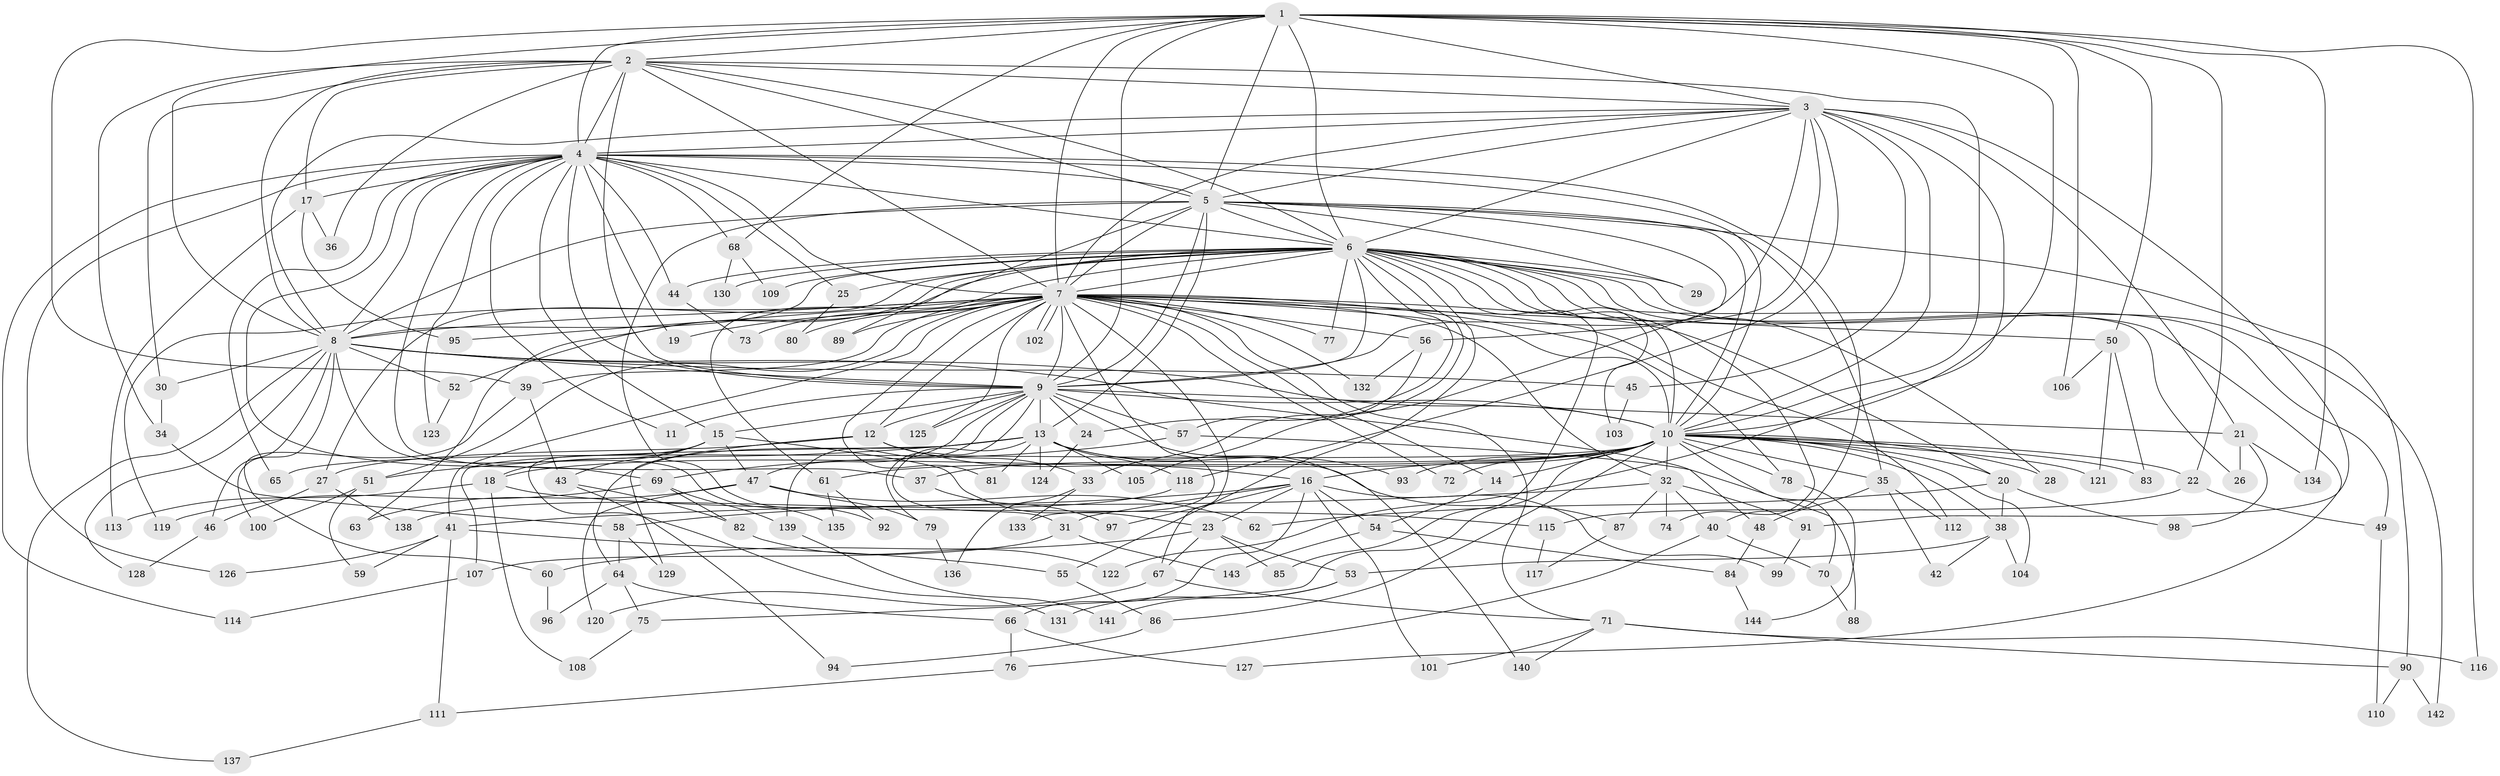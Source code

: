 // Generated by graph-tools (version 1.1) at 2025/14/03/09/25 04:14:06]
// undirected, 144 vertices, 313 edges
graph export_dot {
graph [start="1"]
  node [color=gray90,style=filled];
  1;
  2;
  3;
  4;
  5;
  6;
  7;
  8;
  9;
  10;
  11;
  12;
  13;
  14;
  15;
  16;
  17;
  18;
  19;
  20;
  21;
  22;
  23;
  24;
  25;
  26;
  27;
  28;
  29;
  30;
  31;
  32;
  33;
  34;
  35;
  36;
  37;
  38;
  39;
  40;
  41;
  42;
  43;
  44;
  45;
  46;
  47;
  48;
  49;
  50;
  51;
  52;
  53;
  54;
  55;
  56;
  57;
  58;
  59;
  60;
  61;
  62;
  63;
  64;
  65;
  66;
  67;
  68;
  69;
  70;
  71;
  72;
  73;
  74;
  75;
  76;
  77;
  78;
  79;
  80;
  81;
  82;
  83;
  84;
  85;
  86;
  87;
  88;
  89;
  90;
  91;
  92;
  93;
  94;
  95;
  96;
  97;
  98;
  99;
  100;
  101;
  102;
  103;
  104;
  105;
  106;
  107;
  108;
  109;
  110;
  111;
  112;
  113;
  114;
  115;
  116;
  117;
  118;
  119;
  120;
  121;
  122;
  123;
  124;
  125;
  126;
  127;
  128;
  129;
  130;
  131;
  132;
  133;
  134;
  135;
  136;
  137;
  138;
  139;
  140;
  141;
  142;
  143;
  144;
  1 -- 2;
  1 -- 3;
  1 -- 4;
  1 -- 5;
  1 -- 6;
  1 -- 7;
  1 -- 8;
  1 -- 9;
  1 -- 10;
  1 -- 22;
  1 -- 39;
  1 -- 50;
  1 -- 68;
  1 -- 106;
  1 -- 116;
  1 -- 134;
  2 -- 3;
  2 -- 4;
  2 -- 5;
  2 -- 6;
  2 -- 7;
  2 -- 8;
  2 -- 9;
  2 -- 10;
  2 -- 17;
  2 -- 30;
  2 -- 34;
  2 -- 36;
  3 -- 4;
  3 -- 5;
  3 -- 6;
  3 -- 7;
  3 -- 8;
  3 -- 9;
  3 -- 10;
  3 -- 21;
  3 -- 45;
  3 -- 56;
  3 -- 91;
  3 -- 118;
  3 -- 122;
  4 -- 5;
  4 -- 6;
  4 -- 7;
  4 -- 8;
  4 -- 9;
  4 -- 10;
  4 -- 11;
  4 -- 15;
  4 -- 17;
  4 -- 19;
  4 -- 25;
  4 -- 37;
  4 -- 40;
  4 -- 44;
  4 -- 65;
  4 -- 68;
  4 -- 69;
  4 -- 114;
  4 -- 123;
  4 -- 126;
  5 -- 6;
  5 -- 7;
  5 -- 8;
  5 -- 9;
  5 -- 10;
  5 -- 13;
  5 -- 29;
  5 -- 35;
  5 -- 89;
  5 -- 90;
  5 -- 92;
  5 -- 105;
  6 -- 7;
  6 -- 8;
  6 -- 9;
  6 -- 10;
  6 -- 24;
  6 -- 25;
  6 -- 26;
  6 -- 27;
  6 -- 28;
  6 -- 29;
  6 -- 33;
  6 -- 44;
  6 -- 49;
  6 -- 52;
  6 -- 55;
  6 -- 61;
  6 -- 63;
  6 -- 74;
  6 -- 77;
  6 -- 85;
  6 -- 103;
  6 -- 109;
  6 -- 127;
  6 -- 130;
  6 -- 142;
  7 -- 8;
  7 -- 9;
  7 -- 10;
  7 -- 12;
  7 -- 14;
  7 -- 19;
  7 -- 20;
  7 -- 32;
  7 -- 39;
  7 -- 41;
  7 -- 50;
  7 -- 51;
  7 -- 56;
  7 -- 67;
  7 -- 71;
  7 -- 72;
  7 -- 73;
  7 -- 77;
  7 -- 78;
  7 -- 80;
  7 -- 81;
  7 -- 89;
  7 -- 95;
  7 -- 102;
  7 -- 102;
  7 -- 112;
  7 -- 119;
  7 -- 125;
  7 -- 132;
  7 -- 133;
  8 -- 9;
  8 -- 10;
  8 -- 30;
  8 -- 45;
  8 -- 46;
  8 -- 48;
  8 -- 52;
  8 -- 100;
  8 -- 128;
  8 -- 135;
  8 -- 137;
  9 -- 10;
  9 -- 11;
  9 -- 12;
  9 -- 13;
  9 -- 15;
  9 -- 21;
  9 -- 24;
  9 -- 47;
  9 -- 57;
  9 -- 79;
  9 -- 125;
  9 -- 139;
  9 -- 140;
  10 -- 14;
  10 -- 16;
  10 -- 18;
  10 -- 20;
  10 -- 22;
  10 -- 28;
  10 -- 32;
  10 -- 35;
  10 -- 37;
  10 -- 38;
  10 -- 61;
  10 -- 65;
  10 -- 70;
  10 -- 72;
  10 -- 75;
  10 -- 78;
  10 -- 83;
  10 -- 86;
  10 -- 93;
  10 -- 104;
  10 -- 121;
  12 -- 16;
  12 -- 27;
  12 -- 33;
  12 -- 129;
  13 -- 31;
  13 -- 51;
  13 -- 64;
  13 -- 81;
  13 -- 87;
  13 -- 93;
  13 -- 105;
  13 -- 107;
  13 -- 118;
  13 -- 124;
  14 -- 54;
  15 -- 18;
  15 -- 23;
  15 -- 43;
  15 -- 47;
  15 -- 131;
  16 -- 23;
  16 -- 31;
  16 -- 54;
  16 -- 58;
  16 -- 66;
  16 -- 97;
  16 -- 99;
  16 -- 101;
  17 -- 36;
  17 -- 95;
  17 -- 113;
  18 -- 108;
  18 -- 113;
  18 -- 115;
  20 -- 38;
  20 -- 62;
  20 -- 98;
  21 -- 26;
  21 -- 98;
  21 -- 134;
  22 -- 49;
  22 -- 115;
  23 -- 53;
  23 -- 60;
  23 -- 67;
  23 -- 85;
  24 -- 124;
  25 -- 80;
  27 -- 46;
  27 -- 138;
  30 -- 34;
  31 -- 107;
  31 -- 143;
  32 -- 40;
  32 -- 41;
  32 -- 74;
  32 -- 87;
  32 -- 91;
  33 -- 133;
  33 -- 136;
  34 -- 58;
  35 -- 42;
  35 -- 48;
  35 -- 112;
  37 -- 97;
  38 -- 42;
  38 -- 53;
  38 -- 104;
  39 -- 43;
  39 -- 60;
  40 -- 70;
  40 -- 76;
  41 -- 55;
  41 -- 59;
  41 -- 111;
  41 -- 126;
  43 -- 82;
  43 -- 94;
  44 -- 73;
  45 -- 103;
  46 -- 128;
  47 -- 62;
  47 -- 63;
  47 -- 79;
  47 -- 120;
  48 -- 84;
  49 -- 110;
  50 -- 83;
  50 -- 106;
  50 -- 121;
  51 -- 59;
  51 -- 100;
  52 -- 123;
  53 -- 131;
  53 -- 141;
  54 -- 84;
  54 -- 143;
  55 -- 86;
  56 -- 57;
  56 -- 132;
  57 -- 69;
  57 -- 88;
  58 -- 64;
  58 -- 129;
  60 -- 96;
  61 -- 92;
  61 -- 135;
  64 -- 66;
  64 -- 75;
  64 -- 96;
  66 -- 76;
  66 -- 127;
  67 -- 71;
  67 -- 120;
  68 -- 109;
  68 -- 130;
  69 -- 82;
  69 -- 119;
  69 -- 139;
  70 -- 88;
  71 -- 90;
  71 -- 101;
  71 -- 116;
  71 -- 140;
  75 -- 108;
  76 -- 111;
  78 -- 144;
  79 -- 136;
  82 -- 122;
  84 -- 144;
  86 -- 94;
  87 -- 117;
  90 -- 110;
  90 -- 142;
  91 -- 99;
  107 -- 114;
  111 -- 137;
  115 -- 117;
  118 -- 138;
  139 -- 141;
}
